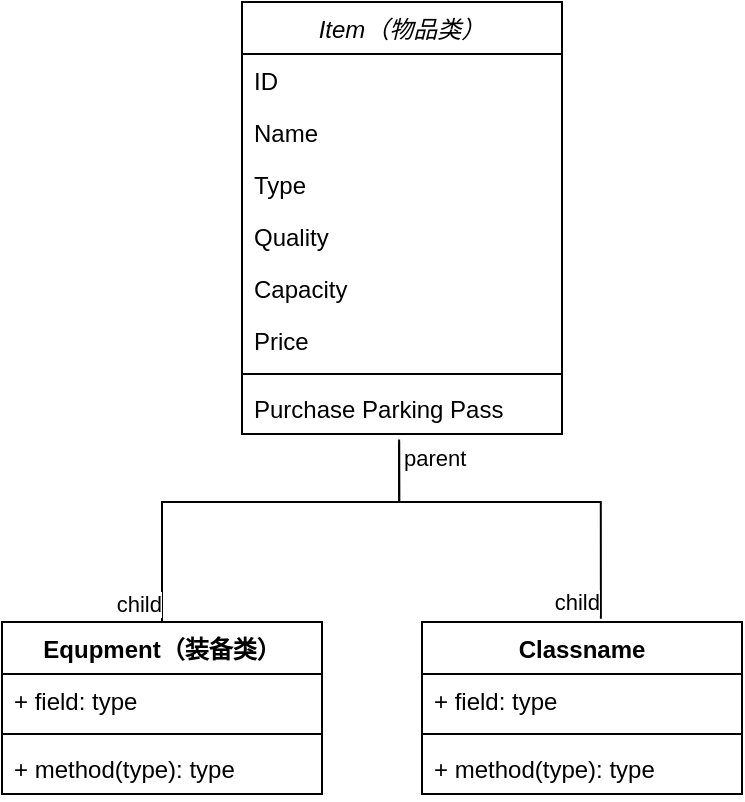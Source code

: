 <mxfile version="24.4.0" type="github">
  <diagram id="C5RBs43oDa-KdzZeNtuy" name="Page-1">
    <mxGraphModel dx="996" dy="649" grid="1" gridSize="10" guides="1" tooltips="1" connect="1" arrows="1" fold="1" page="1" pageScale="1" pageWidth="827" pageHeight="1169" math="0" shadow="0">
      <root>
        <mxCell id="WIyWlLk6GJQsqaUBKTNV-0" />
        <mxCell id="WIyWlLk6GJQsqaUBKTNV-1" parent="WIyWlLk6GJQsqaUBKTNV-0" />
        <mxCell id="zkfFHV4jXpPFQw0GAbJ--0" value="Item（物品类）" style="swimlane;fontStyle=2;align=center;verticalAlign=top;childLayout=stackLayout;horizontal=1;startSize=26;horizontalStack=0;resizeParent=1;resizeLast=0;collapsible=1;marginBottom=0;rounded=0;shadow=0;strokeWidth=1;" parent="WIyWlLk6GJQsqaUBKTNV-1" vertex="1">
          <mxGeometry x="220" y="120" width="160" height="216" as="geometry">
            <mxRectangle x="230" y="140" width="160" height="26" as="alternateBounds" />
          </mxGeometry>
        </mxCell>
        <mxCell id="cJ0pkg4Zc9wxB8HMJbOv-0" value="ID" style="text;align=left;verticalAlign=top;spacingLeft=4;spacingRight=4;overflow=hidden;rotatable=0;points=[[0,0.5],[1,0.5]];portConstraint=eastwest;" parent="zkfFHV4jXpPFQw0GAbJ--0" vertex="1">
          <mxGeometry y="26" width="160" height="26" as="geometry" />
        </mxCell>
        <mxCell id="zkfFHV4jXpPFQw0GAbJ--1" value="Name" style="text;align=left;verticalAlign=top;spacingLeft=4;spacingRight=4;overflow=hidden;rotatable=0;points=[[0,0.5],[1,0.5]];portConstraint=eastwest;" parent="zkfFHV4jXpPFQw0GAbJ--0" vertex="1">
          <mxGeometry y="52" width="160" height="26" as="geometry" />
        </mxCell>
        <mxCell id="zkfFHV4jXpPFQw0GAbJ--2" value="Type" style="text;align=left;verticalAlign=top;spacingLeft=4;spacingRight=4;overflow=hidden;rotatable=0;points=[[0,0.5],[1,0.5]];portConstraint=eastwest;rounded=0;shadow=0;html=0;" parent="zkfFHV4jXpPFQw0GAbJ--0" vertex="1">
          <mxGeometry y="78" width="160" height="26" as="geometry" />
        </mxCell>
        <mxCell id="zkfFHV4jXpPFQw0GAbJ--3" value="Quality" style="text;align=left;verticalAlign=top;spacingLeft=4;spacingRight=4;overflow=hidden;rotatable=0;points=[[0,0.5],[1,0.5]];portConstraint=eastwest;rounded=0;shadow=0;html=0;" parent="zkfFHV4jXpPFQw0GAbJ--0" vertex="1">
          <mxGeometry y="104" width="160" height="26" as="geometry" />
        </mxCell>
        <mxCell id="GyL1LjVMKFxb0-H78GB5-4" value="Capacity" style="text;align=left;verticalAlign=top;spacingLeft=4;spacingRight=4;overflow=hidden;rotatable=0;points=[[0,0.5],[1,0.5]];portConstraint=eastwest;rounded=0;shadow=0;html=0;" parent="zkfFHV4jXpPFQw0GAbJ--0" vertex="1">
          <mxGeometry y="130" width="160" height="26" as="geometry" />
        </mxCell>
        <mxCell id="GyL1LjVMKFxb0-H78GB5-8" value="Price" style="text;align=left;verticalAlign=top;spacingLeft=4;spacingRight=4;overflow=hidden;rotatable=0;points=[[0,0.5],[1,0.5]];portConstraint=eastwest;rounded=0;shadow=0;html=0;" parent="zkfFHV4jXpPFQw0GAbJ--0" vertex="1">
          <mxGeometry y="156" width="160" height="26" as="geometry" />
        </mxCell>
        <mxCell id="zkfFHV4jXpPFQw0GAbJ--4" value="" style="line;html=1;strokeWidth=1;align=left;verticalAlign=middle;spacingTop=-1;spacingLeft=3;spacingRight=3;rotatable=0;labelPosition=right;points=[];portConstraint=eastwest;" parent="zkfFHV4jXpPFQw0GAbJ--0" vertex="1">
          <mxGeometry y="182" width="160" height="8" as="geometry" />
        </mxCell>
        <mxCell id="zkfFHV4jXpPFQw0GAbJ--5" value="Purchase Parking Pass" style="text;align=left;verticalAlign=top;spacingLeft=4;spacingRight=4;overflow=hidden;rotatable=0;points=[[0,0.5],[1,0.5]];portConstraint=eastwest;" parent="zkfFHV4jXpPFQw0GAbJ--0" vertex="1">
          <mxGeometry y="190" width="160" height="26" as="geometry" />
        </mxCell>
        <mxCell id="GyL1LjVMKFxb0-H78GB5-0" value="Equpment（装备类）" style="swimlane;fontStyle=1;align=center;verticalAlign=top;childLayout=stackLayout;horizontal=1;startSize=26;horizontalStack=0;resizeParent=1;resizeParentMax=0;resizeLast=0;collapsible=1;marginBottom=0;whiteSpace=wrap;html=1;" parent="WIyWlLk6GJQsqaUBKTNV-1" vertex="1">
          <mxGeometry x="100" y="430" width="160" height="86" as="geometry" />
        </mxCell>
        <mxCell id="GyL1LjVMKFxb0-H78GB5-1" value="+ field: type" style="text;strokeColor=none;fillColor=none;align=left;verticalAlign=top;spacingLeft=4;spacingRight=4;overflow=hidden;rotatable=0;points=[[0,0.5],[1,0.5]];portConstraint=eastwest;whiteSpace=wrap;html=1;" parent="GyL1LjVMKFxb0-H78GB5-0" vertex="1">
          <mxGeometry y="26" width="160" height="26" as="geometry" />
        </mxCell>
        <mxCell id="GyL1LjVMKFxb0-H78GB5-2" value="" style="line;strokeWidth=1;fillColor=none;align=left;verticalAlign=middle;spacingTop=-1;spacingLeft=3;spacingRight=3;rotatable=0;labelPosition=right;points=[];portConstraint=eastwest;strokeColor=inherit;" parent="GyL1LjVMKFxb0-H78GB5-0" vertex="1">
          <mxGeometry y="52" width="160" height="8" as="geometry" />
        </mxCell>
        <mxCell id="GyL1LjVMKFxb0-H78GB5-3" value="+ method(type): type" style="text;strokeColor=none;fillColor=none;align=left;verticalAlign=top;spacingLeft=4;spacingRight=4;overflow=hidden;rotatable=0;points=[[0,0.5],[1,0.5]];portConstraint=eastwest;whiteSpace=wrap;html=1;" parent="GyL1LjVMKFxb0-H78GB5-0" vertex="1">
          <mxGeometry y="60" width="160" height="26" as="geometry" />
        </mxCell>
        <mxCell id="GyL1LjVMKFxb0-H78GB5-5" value="" style="endArrow=none;html=1;edgeStyle=orthogonalEdgeStyle;rounded=0;exitX=0.491;exitY=1.154;exitDx=0;exitDy=0;exitPerimeter=0;entryX=0.5;entryY=0;entryDx=0;entryDy=0;" parent="WIyWlLk6GJQsqaUBKTNV-1" source="zkfFHV4jXpPFQw0GAbJ--5" target="GyL1LjVMKFxb0-H78GB5-0" edge="1">
          <mxGeometry relative="1" as="geometry">
            <mxPoint x="300" y="330" as="sourcePoint" />
            <mxPoint x="490" y="340" as="targetPoint" />
            <Array as="points">
              <mxPoint x="299" y="370" />
              <mxPoint x="180" y="370" />
            </Array>
          </mxGeometry>
        </mxCell>
        <mxCell id="GyL1LjVMKFxb0-H78GB5-6" value="parent" style="edgeLabel;resizable=0;html=1;align=left;verticalAlign=bottom;" parent="GyL1LjVMKFxb0-H78GB5-5" connectable="0" vertex="1">
          <mxGeometry x="-1" relative="1" as="geometry">
            <mxPoint y="16" as="offset" />
          </mxGeometry>
        </mxCell>
        <mxCell id="GyL1LjVMKFxb0-H78GB5-7" value="child" style="edgeLabel;resizable=0;html=1;align=right;verticalAlign=bottom;" parent="GyL1LjVMKFxb0-H78GB5-5" connectable="0" vertex="1">
          <mxGeometry x="1" relative="1" as="geometry" />
        </mxCell>
        <mxCell id="w484CC6iXWVdhhW_CsR_-0" value="Classname" style="swimlane;fontStyle=1;align=center;verticalAlign=top;childLayout=stackLayout;horizontal=1;startSize=26;horizontalStack=0;resizeParent=1;resizeParentMax=0;resizeLast=0;collapsible=1;marginBottom=0;whiteSpace=wrap;html=1;" vertex="1" parent="WIyWlLk6GJQsqaUBKTNV-1">
          <mxGeometry x="310" y="430" width="160" height="86" as="geometry" />
        </mxCell>
        <mxCell id="w484CC6iXWVdhhW_CsR_-1" value="+ field: type" style="text;strokeColor=none;fillColor=none;align=left;verticalAlign=top;spacingLeft=4;spacingRight=4;overflow=hidden;rotatable=0;points=[[0,0.5],[1,0.5]];portConstraint=eastwest;whiteSpace=wrap;html=1;" vertex="1" parent="w484CC6iXWVdhhW_CsR_-0">
          <mxGeometry y="26" width="160" height="26" as="geometry" />
        </mxCell>
        <mxCell id="w484CC6iXWVdhhW_CsR_-2" value="" style="line;strokeWidth=1;fillColor=none;align=left;verticalAlign=middle;spacingTop=-1;spacingLeft=3;spacingRight=3;rotatable=0;labelPosition=right;points=[];portConstraint=eastwest;strokeColor=inherit;" vertex="1" parent="w484CC6iXWVdhhW_CsR_-0">
          <mxGeometry y="52" width="160" height="8" as="geometry" />
        </mxCell>
        <mxCell id="w484CC6iXWVdhhW_CsR_-3" value="+ method(type): type" style="text;strokeColor=none;fillColor=none;align=left;verticalAlign=top;spacingLeft=4;spacingRight=4;overflow=hidden;rotatable=0;points=[[0,0.5],[1,0.5]];portConstraint=eastwest;whiteSpace=wrap;html=1;" vertex="1" parent="w484CC6iXWVdhhW_CsR_-0">
          <mxGeometry y="60" width="160" height="26" as="geometry" />
        </mxCell>
        <mxCell id="w484CC6iXWVdhhW_CsR_-5" value="" style="endArrow=none;html=1;edgeStyle=orthogonalEdgeStyle;rounded=0;exitX=0.491;exitY=1.108;exitDx=0;exitDy=0;exitPerimeter=0;entryX=0.559;entryY=-0.019;entryDx=0;entryDy=0;entryPerimeter=0;" edge="1" parent="WIyWlLk6GJQsqaUBKTNV-1" source="zkfFHV4jXpPFQw0GAbJ--5" target="w484CC6iXWVdhhW_CsR_-0">
          <mxGeometry relative="1" as="geometry">
            <mxPoint x="380" y="380" as="sourcePoint" />
            <mxPoint x="540" y="380" as="targetPoint" />
            <Array as="points">
              <mxPoint x="299" y="370" />
              <mxPoint x="399" y="370" />
            </Array>
          </mxGeometry>
        </mxCell>
        <mxCell id="w484CC6iXWVdhhW_CsR_-7" value="child" style="edgeLabel;resizable=0;html=1;align=right;verticalAlign=bottom;" connectable="0" vertex="1" parent="w484CC6iXWVdhhW_CsR_-5">
          <mxGeometry x="1" relative="1" as="geometry" />
        </mxCell>
      </root>
    </mxGraphModel>
  </diagram>
</mxfile>
